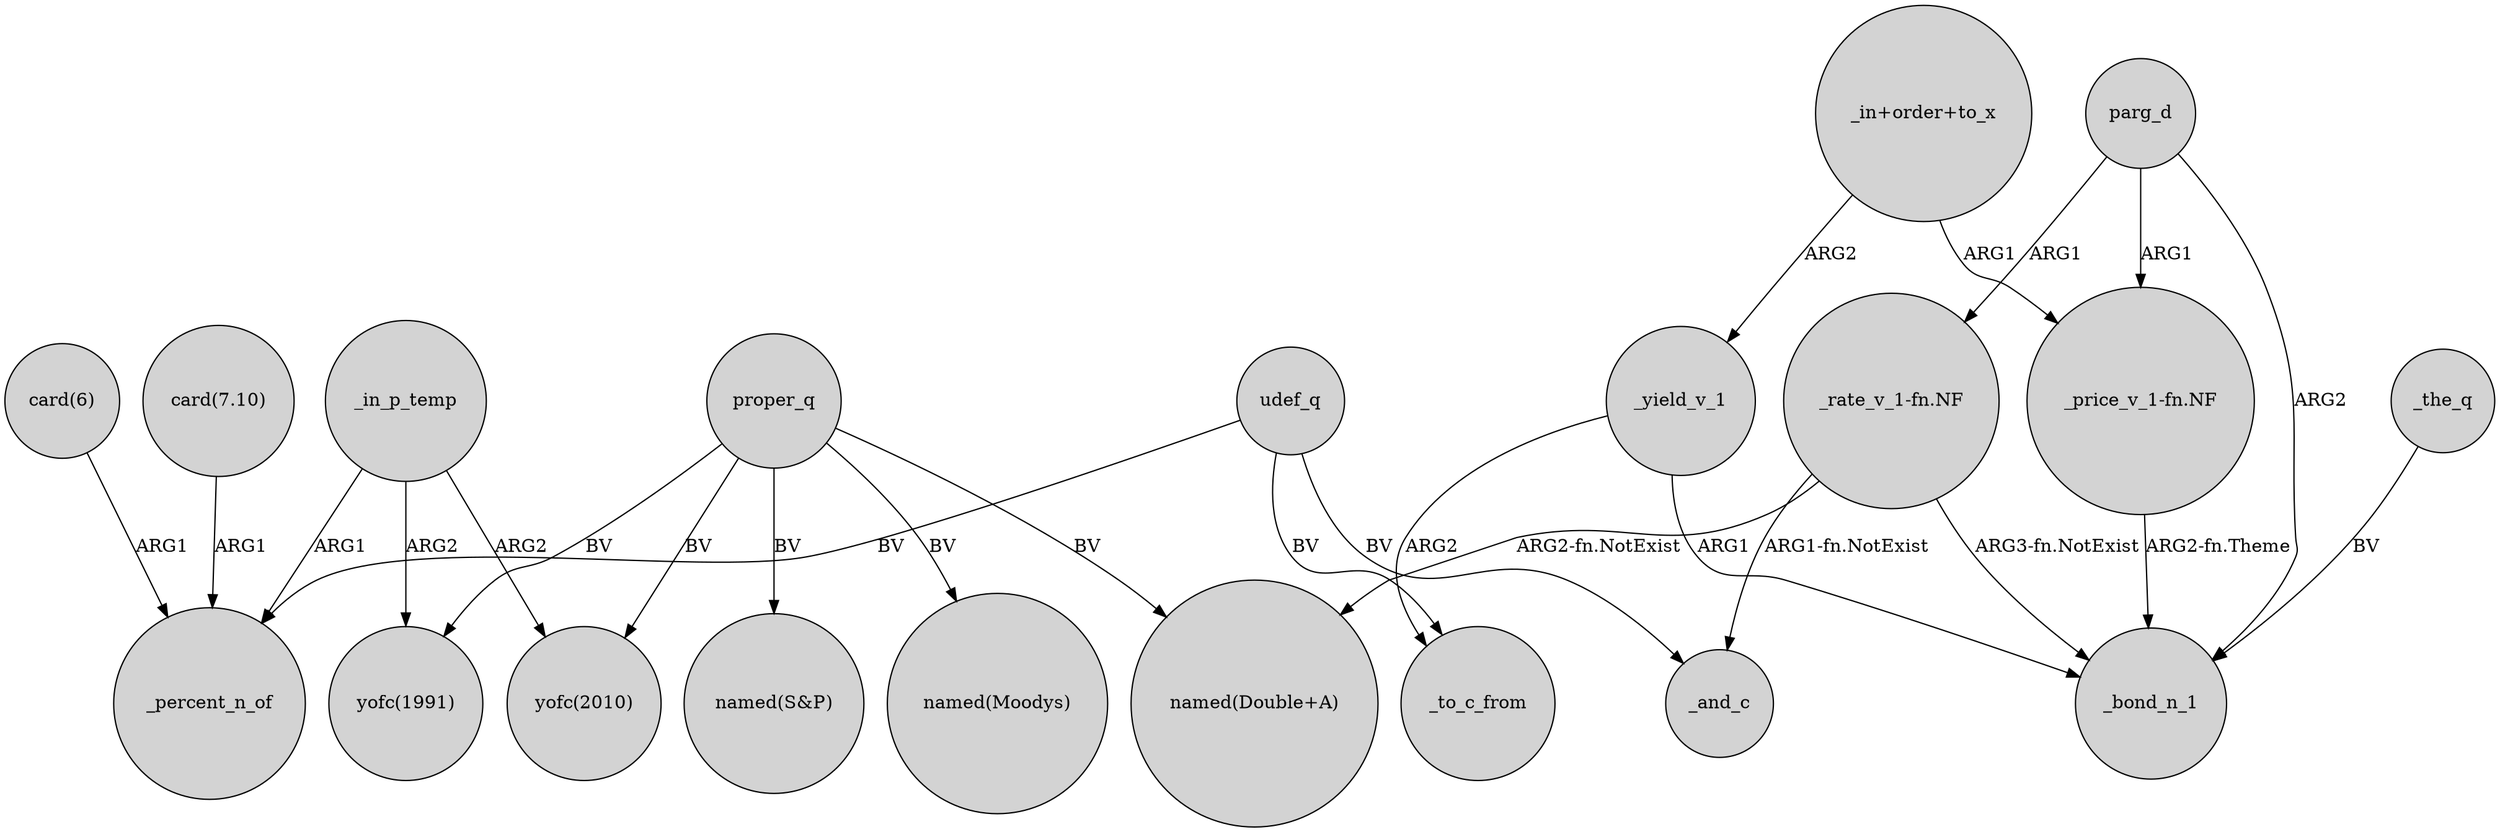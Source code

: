 digraph {
	node [shape=circle style=filled]
	proper_q -> "yofc(2010)" [label=BV]
	_yield_v_1 -> _to_c_from [label=ARG2]
	"_rate_v_1-fn.NF" -> _bond_n_1 [label="ARG3-fn.NotExist"]
	"_rate_v_1-fn.NF" -> "named(Double+A)" [label="ARG2-fn.NotExist"]
	parg_d -> _bond_n_1 [label=ARG2]
	proper_q -> "yofc(1991)" [label=BV]
	_in_p_temp -> _percent_n_of [label=ARG1]
	proper_q -> "named(Moodys)" [label=BV]
	_yield_v_1 -> _bond_n_1 [label=ARG1]
	udef_q -> _to_c_from [label=BV]
	"card(6)" -> _percent_n_of [label=ARG1]
	"_price_v_1-fn.NF" -> _bond_n_1 [label="ARG2-fn.Theme"]
	"card(7.10)" -> _percent_n_of [label=ARG1]
	"_in+order+to_x" -> "_price_v_1-fn.NF" [label=ARG1]
	parg_d -> "_rate_v_1-fn.NF" [label=ARG1]
	"_in+order+to_x" -> _yield_v_1 [label=ARG2]
	"_rate_v_1-fn.NF" -> _and_c [label="ARG1-fn.NotExist"]
	_the_q -> _bond_n_1 [label=BV]
	proper_q -> "named(Double+A)" [label=BV]
	parg_d -> "_price_v_1-fn.NF" [label=ARG1]
	udef_q -> _percent_n_of [label=BV]
	udef_q -> _and_c [label=BV]
	_in_p_temp -> "yofc(2010)" [label=ARG2]
	_in_p_temp -> "yofc(1991)" [label=ARG2]
	proper_q -> "named(S&P)" [label=BV]
}
